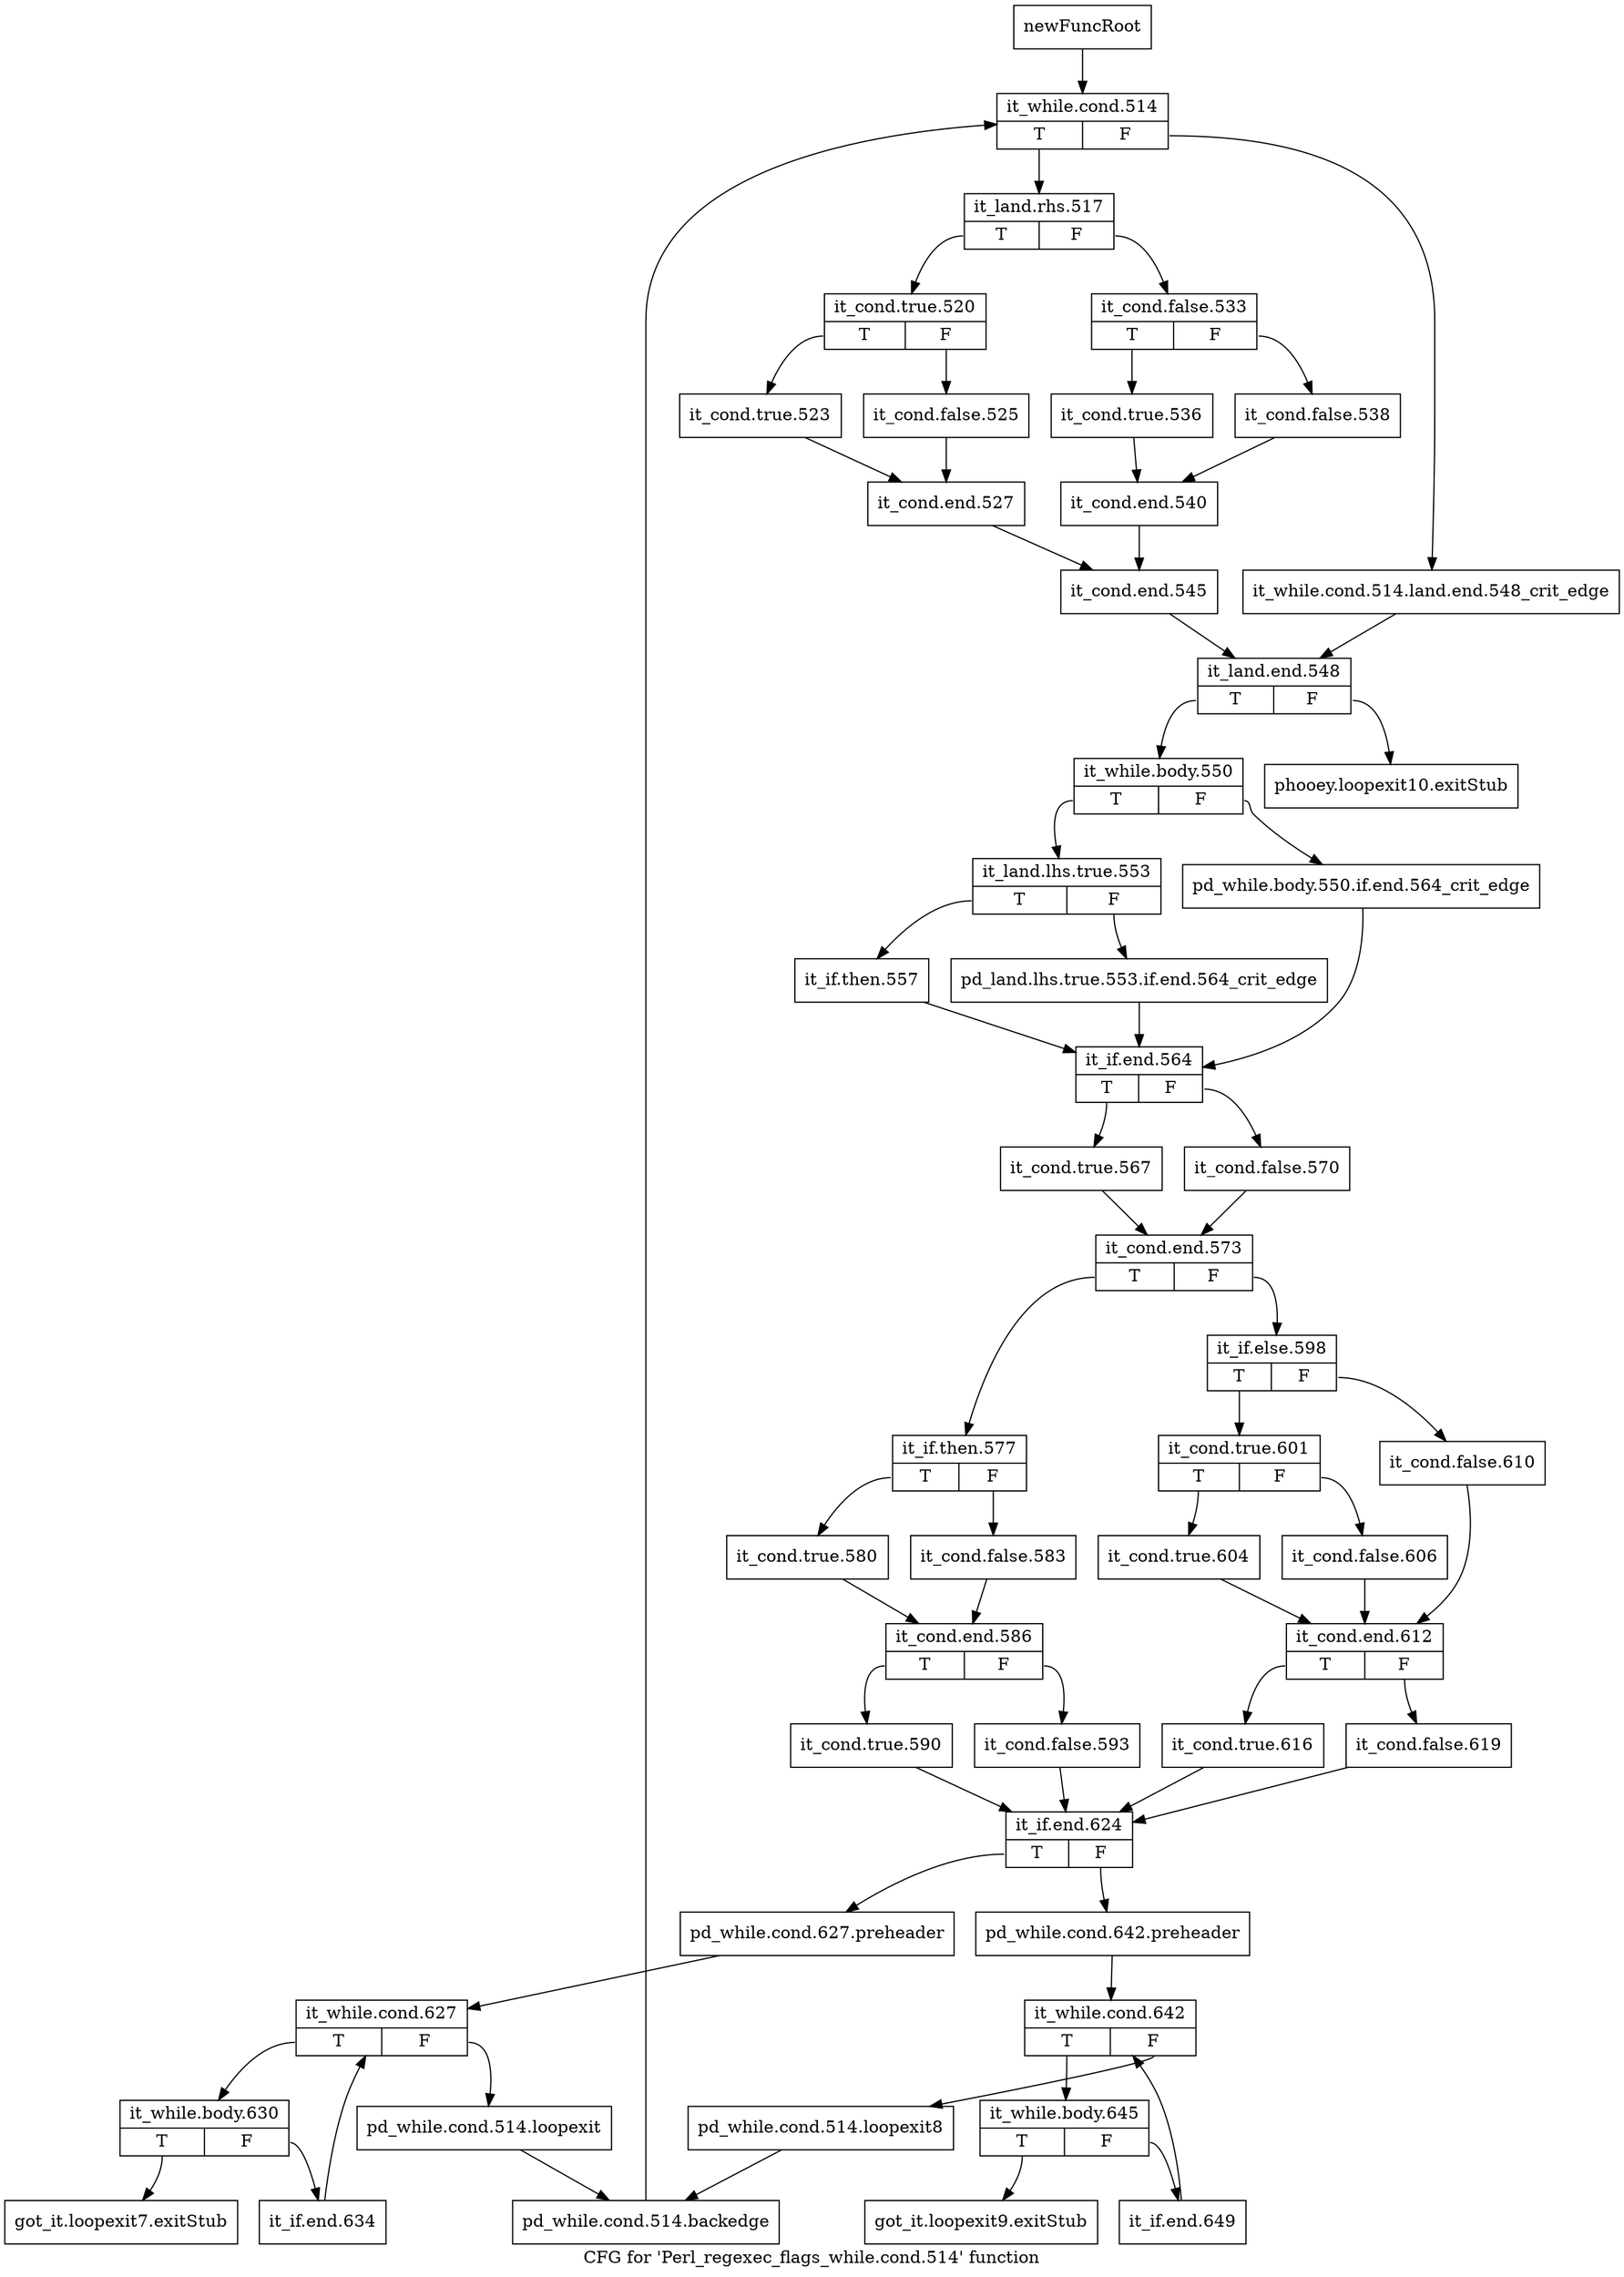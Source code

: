 digraph "CFG for 'Perl_regexec_flags_while.cond.514' function" {
	label="CFG for 'Perl_regexec_flags_while.cond.514' function";

	Node0x5253360 [shape=record,label="{newFuncRoot}"];
	Node0x5253360 -> Node0x52534a0;
	Node0x52533b0 [shape=record,label="{phooey.loopexit10.exitStub}"];
	Node0x5253400 [shape=record,label="{got_it.loopexit9.exitStub}"];
	Node0x5253450 [shape=record,label="{got_it.loopexit7.exitStub}"];
	Node0x52534a0 [shape=record,label="{it_while.cond.514|{<s0>T|<s1>F}}"];
	Node0x52534a0:s0 -> Node0x5253540;
	Node0x52534a0:s1 -> Node0x52534f0;
	Node0x52534f0 [shape=record,label="{it_while.cond.514.land.end.548_crit_edge}"];
	Node0x52534f0 -> Node0x5253860;
	Node0x5253540 [shape=record,label="{it_land.rhs.517|{<s0>T|<s1>F}}"];
	Node0x5253540:s0 -> Node0x52536d0;
	Node0x5253540:s1 -> Node0x5253590;
	Node0x5253590 [shape=record,label="{it_cond.false.533|{<s0>T|<s1>F}}"];
	Node0x5253590:s0 -> Node0x5253630;
	Node0x5253590:s1 -> Node0x52535e0;
	Node0x52535e0 [shape=record,label="{it_cond.false.538}"];
	Node0x52535e0 -> Node0x5253680;
	Node0x5253630 [shape=record,label="{it_cond.true.536}"];
	Node0x5253630 -> Node0x5253680;
	Node0x5253680 [shape=record,label="{it_cond.end.540}"];
	Node0x5253680 -> Node0x5253810;
	Node0x52536d0 [shape=record,label="{it_cond.true.520|{<s0>T|<s1>F}}"];
	Node0x52536d0:s0 -> Node0x5253770;
	Node0x52536d0:s1 -> Node0x5253720;
	Node0x5253720 [shape=record,label="{it_cond.false.525}"];
	Node0x5253720 -> Node0x52537c0;
	Node0x5253770 [shape=record,label="{it_cond.true.523}"];
	Node0x5253770 -> Node0x52537c0;
	Node0x52537c0 [shape=record,label="{it_cond.end.527}"];
	Node0x52537c0 -> Node0x5253810;
	Node0x5253810 [shape=record,label="{it_cond.end.545}"];
	Node0x5253810 -> Node0x5253860;
	Node0x5253860 [shape=record,label="{it_land.end.548|{<s0>T|<s1>F}}"];
	Node0x5253860:s0 -> Node0x52538b0;
	Node0x5253860:s1 -> Node0x52533b0;
	Node0x52538b0 [shape=record,label="{it_while.body.550|{<s0>T|<s1>F}}"];
	Node0x52538b0:s0 -> Node0x5253950;
	Node0x52538b0:s1 -> Node0x5253900;
	Node0x5253900 [shape=record,label="{pd_while.body.550.if.end.564_crit_edge}"];
	Node0x5253900 -> Node0x5253a40;
	Node0x5253950 [shape=record,label="{it_land.lhs.true.553|{<s0>T|<s1>F}}"];
	Node0x5253950:s0 -> Node0x52539f0;
	Node0x5253950:s1 -> Node0x52539a0;
	Node0x52539a0 [shape=record,label="{pd_land.lhs.true.553.if.end.564_crit_edge}"];
	Node0x52539a0 -> Node0x5253a40;
	Node0x52539f0 [shape=record,label="{it_if.then.557}"];
	Node0x52539f0 -> Node0x5253a40;
	Node0x5253a40 [shape=record,label="{it_if.end.564|{<s0>T|<s1>F}}"];
	Node0x5253a40:s0 -> Node0x5253ae0;
	Node0x5253a40:s1 -> Node0x5253a90;
	Node0x5253a90 [shape=record,label="{it_cond.false.570}"];
	Node0x5253a90 -> Node0x5253b30;
	Node0x5253ae0 [shape=record,label="{it_cond.true.567}"];
	Node0x5253ae0 -> Node0x5253b30;
	Node0x5253b30 [shape=record,label="{it_cond.end.573|{<s0>T|<s1>F}}"];
	Node0x5253b30:s0 -> Node0x5253e00;
	Node0x5253b30:s1 -> Node0x5253b80;
	Node0x5253b80 [shape=record,label="{it_if.else.598|{<s0>T|<s1>F}}"];
	Node0x5253b80:s0 -> Node0x5253c20;
	Node0x5253b80:s1 -> Node0x5253bd0;
	Node0x5253bd0 [shape=record,label="{it_cond.false.610}"];
	Node0x5253bd0 -> Node0x5253d10;
	Node0x5253c20 [shape=record,label="{it_cond.true.601|{<s0>T|<s1>F}}"];
	Node0x5253c20:s0 -> Node0x5253cc0;
	Node0x5253c20:s1 -> Node0x5253c70;
	Node0x5253c70 [shape=record,label="{it_cond.false.606}"];
	Node0x5253c70 -> Node0x5253d10;
	Node0x5253cc0 [shape=record,label="{it_cond.true.604}"];
	Node0x5253cc0 -> Node0x5253d10;
	Node0x5253d10 [shape=record,label="{it_cond.end.612|{<s0>T|<s1>F}}"];
	Node0x5253d10:s0 -> Node0x5253db0;
	Node0x5253d10:s1 -> Node0x5253d60;
	Node0x5253d60 [shape=record,label="{it_cond.false.619}"];
	Node0x5253d60 -> Node0x5253fe0;
	Node0x5253db0 [shape=record,label="{it_cond.true.616}"];
	Node0x5253db0 -> Node0x5253fe0;
	Node0x5253e00 [shape=record,label="{it_if.then.577|{<s0>T|<s1>F}}"];
	Node0x5253e00:s0 -> Node0x5253ea0;
	Node0x5253e00:s1 -> Node0x5253e50;
	Node0x5253e50 [shape=record,label="{it_cond.false.583}"];
	Node0x5253e50 -> Node0x5253ef0;
	Node0x5253ea0 [shape=record,label="{it_cond.true.580}"];
	Node0x5253ea0 -> Node0x5253ef0;
	Node0x5253ef0 [shape=record,label="{it_cond.end.586|{<s0>T|<s1>F}}"];
	Node0x5253ef0:s0 -> Node0x5253f90;
	Node0x5253ef0:s1 -> Node0x5253f40;
	Node0x5253f40 [shape=record,label="{it_cond.false.593}"];
	Node0x5253f40 -> Node0x5253fe0;
	Node0x5253f90 [shape=record,label="{it_cond.true.590}"];
	Node0x5253f90 -> Node0x5253fe0;
	Node0x5253fe0 [shape=record,label="{it_if.end.624|{<s0>T|<s1>F}}"];
	Node0x5253fe0:s0 -> Node0x52541c0;
	Node0x5253fe0:s1 -> Node0x5254030;
	Node0x5254030 [shape=record,label="{pd_while.cond.642.preheader}"];
	Node0x5254030 -> Node0x5254080;
	Node0x5254080 [shape=record,label="{it_while.cond.642|{<s0>T|<s1>F}}"];
	Node0x5254080:s0 -> Node0x5254120;
	Node0x5254080:s1 -> Node0x52540d0;
	Node0x52540d0 [shape=record,label="{pd_while.cond.514.loopexit8}"];
	Node0x52540d0 -> Node0x52542b0;
	Node0x5254120 [shape=record,label="{it_while.body.645|{<s0>T|<s1>F}}"];
	Node0x5254120:s0 -> Node0x5253400;
	Node0x5254120:s1 -> Node0x5254170;
	Node0x5254170 [shape=record,label="{it_if.end.649}"];
	Node0x5254170 -> Node0x5254080;
	Node0x52541c0 [shape=record,label="{pd_while.cond.627.preheader}"];
	Node0x52541c0 -> Node0x5254210;
	Node0x5254210 [shape=record,label="{it_while.cond.627|{<s0>T|<s1>F}}"];
	Node0x5254210:s0 -> Node0x5254300;
	Node0x5254210:s1 -> Node0x5254260;
	Node0x5254260 [shape=record,label="{pd_while.cond.514.loopexit}"];
	Node0x5254260 -> Node0x52542b0;
	Node0x52542b0 [shape=record,label="{pd_while.cond.514.backedge}"];
	Node0x52542b0 -> Node0x52534a0;
	Node0x5254300 [shape=record,label="{it_while.body.630|{<s0>T|<s1>F}}"];
	Node0x5254300:s0 -> Node0x5253450;
	Node0x5254300:s1 -> Node0x5254350;
	Node0x5254350 [shape=record,label="{it_if.end.634}"];
	Node0x5254350 -> Node0x5254210;
}
